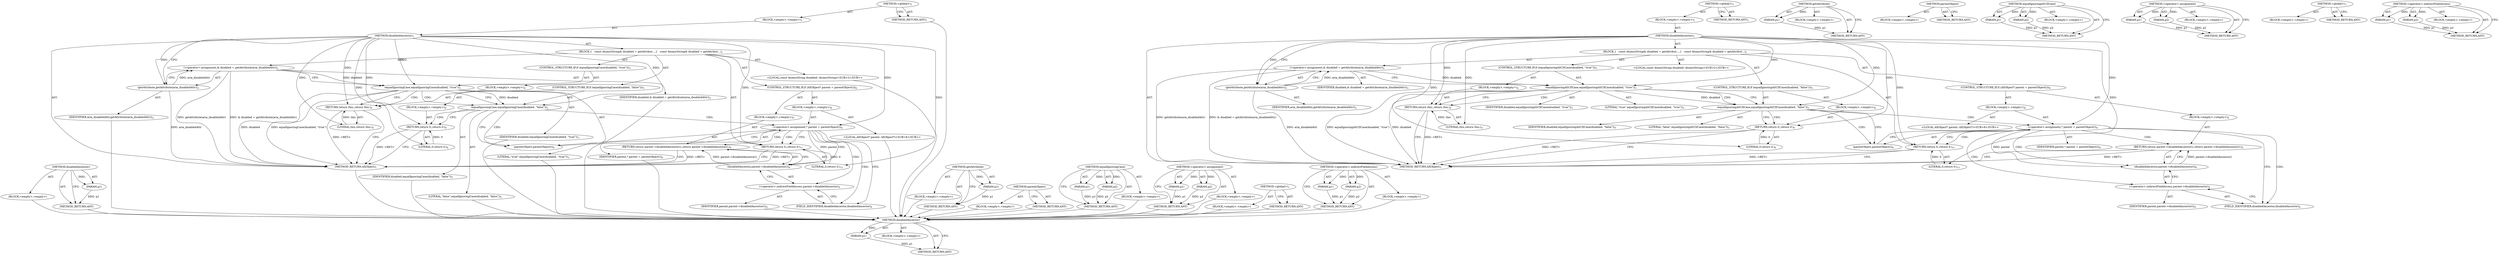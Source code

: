 digraph "&lt;operator&gt;.indirectFieldAccess" {
vulnerable_87 [label=<(METHOD,disabledAncestor)>];
vulnerable_88 [label=<(PARAM,p1)>];
vulnerable_89 [label=<(BLOCK,&lt;empty&gt;,&lt;empty&gt;)>];
vulnerable_90 [label=<(METHOD_RETURN,ANY)>];
vulnerable_6 [label=<(METHOD,&lt;global&gt;)<SUB>1</SUB>>];
vulnerable_7 [label=<(BLOCK,&lt;empty&gt;,&lt;empty&gt;)<SUB>1</SUB>>];
vulnerable_8 [label=<(METHOD,disabledAncestor)<SUB>1</SUB>>];
vulnerable_9 [label=<(BLOCK,{
   const AtomicString&amp; disabled = getAttribut...,{
   const AtomicString&amp; disabled = getAttribut...)<SUB>1</SUB>>];
vulnerable_10 [label="<(LOCAL,const AtomicString disabled: AtomicString)<SUB>2</SUB>>"];
vulnerable_11 [label=<(&lt;operator&gt;.assignment,&amp; disabled = getAttribute(aria_disabledAttr))<SUB>2</SUB>>];
vulnerable_12 [label=<(IDENTIFIER,disabled,&amp; disabled = getAttribute(aria_disabledAttr))<SUB>2</SUB>>];
vulnerable_13 [label=<(getAttribute,getAttribute(aria_disabledAttr))<SUB>2</SUB>>];
vulnerable_14 [label=<(IDENTIFIER,aria_disabledAttr,getAttribute(aria_disabledAttr))<SUB>2</SUB>>];
vulnerable_15 [label=<(CONTROL_STRUCTURE,IF,if (equalIgnoringCase(disabled, &quot;true&quot;)))<SUB>3</SUB>>];
vulnerable_16 [label=<(equalIgnoringCase,equalIgnoringCase(disabled, &quot;true&quot;))<SUB>3</SUB>>];
vulnerable_17 [label=<(IDENTIFIER,disabled,equalIgnoringCase(disabled, &quot;true&quot;))<SUB>3</SUB>>];
vulnerable_18 [label=<(LITERAL,&quot;true&quot;,equalIgnoringCase(disabled, &quot;true&quot;))<SUB>3</SUB>>];
vulnerable_19 [label=<(BLOCK,&lt;empty&gt;,&lt;empty&gt;)<SUB>4</SUB>>];
vulnerable_20 [label=<(RETURN,return this;,return this;)<SUB>4</SUB>>];
vulnerable_21 [label=<(LITERAL,this,return this;)<SUB>4</SUB>>];
vulnerable_22 [label=<(CONTROL_STRUCTURE,IF,if (equalIgnoringCase(disabled, &quot;false&quot;)))<SUB>5</SUB>>];
vulnerable_23 [label=<(equalIgnoringCase,equalIgnoringCase(disabled, &quot;false&quot;))<SUB>5</SUB>>];
vulnerable_24 [label=<(IDENTIFIER,disabled,equalIgnoringCase(disabled, &quot;false&quot;))<SUB>5</SUB>>];
vulnerable_25 [label=<(LITERAL,&quot;false&quot;,equalIgnoringCase(disabled, &quot;false&quot;))<SUB>5</SUB>>];
vulnerable_26 [label=<(BLOCK,&lt;empty&gt;,&lt;empty&gt;)<SUB>6</SUB>>];
vulnerable_27 [label=<(RETURN,return 0;,return 0;)<SUB>6</SUB>>];
vulnerable_28 [label=<(LITERAL,0,return 0;)<SUB>6</SUB>>];
vulnerable_29 [label=<(CONTROL_STRUCTURE,IF,if (AXObject* parent = parentObject()))<SUB>8</SUB>>];
vulnerable_30 [label=<(BLOCK,&lt;empty&gt;,&lt;empty&gt;)<SUB>8</SUB>>];
vulnerable_31 [label="<(LOCAL,AXObject* parent: AXObject*)<SUB>8</SUB>>"];
vulnerable_32 [label=<(&lt;operator&gt;.assignment,* parent = parentObject())<SUB>8</SUB>>];
vulnerable_33 [label=<(IDENTIFIER,parent,* parent = parentObject())<SUB>8</SUB>>];
vulnerable_34 [label=<(parentObject,parentObject())<SUB>8</SUB>>];
vulnerable_35 [label=<(BLOCK,&lt;empty&gt;,&lt;empty&gt;)<SUB>9</SUB>>];
vulnerable_36 [label=<(RETURN,return parent-&gt;disabledAncestor();,return parent-&gt;disabledAncestor();)<SUB>9</SUB>>];
vulnerable_37 [label=<(disabledAncestor,parent-&gt;disabledAncestor())<SUB>9</SUB>>];
vulnerable_38 [label=<(&lt;operator&gt;.indirectFieldAccess,parent-&gt;disabledAncestor)<SUB>9</SUB>>];
vulnerable_39 [label=<(IDENTIFIER,parent,parent-&gt;disabledAncestor())<SUB>9</SUB>>];
vulnerable_40 [label=<(FIELD_IDENTIFIER,disabledAncestor,disabledAncestor)<SUB>9</SUB>>];
vulnerable_41 [label=<(RETURN,return 0;,return 0;)<SUB>11</SUB>>];
vulnerable_42 [label=<(LITERAL,0,return 0;)<SUB>11</SUB>>];
vulnerable_43 [label=<(METHOD_RETURN,AXObject)<SUB>1</SUB>>];
vulnerable_45 [label=<(METHOD_RETURN,ANY)<SUB>1</SUB>>];
vulnerable_75 [label=<(METHOD,getAttribute)>];
vulnerable_76 [label=<(PARAM,p1)>];
vulnerable_77 [label=<(BLOCK,&lt;empty&gt;,&lt;empty&gt;)>];
vulnerable_78 [label=<(METHOD_RETURN,ANY)>];
vulnerable_84 [label=<(METHOD,parentObject)>];
vulnerable_85 [label=<(BLOCK,&lt;empty&gt;,&lt;empty&gt;)>];
vulnerable_86 [label=<(METHOD_RETURN,ANY)>];
vulnerable_79 [label=<(METHOD,equalIgnoringCase)>];
vulnerable_80 [label=<(PARAM,p1)>];
vulnerable_81 [label=<(PARAM,p2)>];
vulnerable_82 [label=<(BLOCK,&lt;empty&gt;,&lt;empty&gt;)>];
vulnerable_83 [label=<(METHOD_RETURN,ANY)>];
vulnerable_70 [label=<(METHOD,&lt;operator&gt;.assignment)>];
vulnerable_71 [label=<(PARAM,p1)>];
vulnerable_72 [label=<(PARAM,p2)>];
vulnerable_73 [label=<(BLOCK,&lt;empty&gt;,&lt;empty&gt;)>];
vulnerable_74 [label=<(METHOD_RETURN,ANY)>];
vulnerable_64 [label=<(METHOD,&lt;global&gt;)<SUB>1</SUB>>];
vulnerable_65 [label=<(BLOCK,&lt;empty&gt;,&lt;empty&gt;)>];
vulnerable_66 [label=<(METHOD_RETURN,ANY)>];
vulnerable_91 [label=<(METHOD,&lt;operator&gt;.indirectFieldAccess)>];
vulnerable_92 [label=<(PARAM,p1)>];
vulnerable_93 [label=<(PARAM,p2)>];
vulnerable_94 [label=<(BLOCK,&lt;empty&gt;,&lt;empty&gt;)>];
vulnerable_95 [label=<(METHOD_RETURN,ANY)>];
fixed_87 [label=<(METHOD,disabledAncestor)>];
fixed_88 [label=<(PARAM,p1)>];
fixed_89 [label=<(BLOCK,&lt;empty&gt;,&lt;empty&gt;)>];
fixed_90 [label=<(METHOD_RETURN,ANY)>];
fixed_6 [label=<(METHOD,&lt;global&gt;)<SUB>1</SUB>>];
fixed_7 [label=<(BLOCK,&lt;empty&gt;,&lt;empty&gt;)<SUB>1</SUB>>];
fixed_8 [label=<(METHOD,disabledAncestor)<SUB>1</SUB>>];
fixed_9 [label=<(BLOCK,{
   const AtomicString&amp; disabled = getAttribut...,{
   const AtomicString&amp; disabled = getAttribut...)<SUB>1</SUB>>];
fixed_10 [label="<(LOCAL,const AtomicString disabled: AtomicString)<SUB>2</SUB>>"];
fixed_11 [label=<(&lt;operator&gt;.assignment,&amp; disabled = getAttribute(aria_disabledAttr))<SUB>2</SUB>>];
fixed_12 [label=<(IDENTIFIER,disabled,&amp; disabled = getAttribute(aria_disabledAttr))<SUB>2</SUB>>];
fixed_13 [label=<(getAttribute,getAttribute(aria_disabledAttr))<SUB>2</SUB>>];
fixed_14 [label=<(IDENTIFIER,aria_disabledAttr,getAttribute(aria_disabledAttr))<SUB>2</SUB>>];
fixed_15 [label=<(CONTROL_STRUCTURE,IF,if (equalIgnoringASCIICase(disabled, &quot;true&quot;)))<SUB>3</SUB>>];
fixed_16 [label=<(equalIgnoringASCIICase,equalIgnoringASCIICase(disabled, &quot;true&quot;))<SUB>3</SUB>>];
fixed_17 [label=<(IDENTIFIER,disabled,equalIgnoringASCIICase(disabled, &quot;true&quot;))<SUB>3</SUB>>];
fixed_18 [label=<(LITERAL,&quot;true&quot;,equalIgnoringASCIICase(disabled, &quot;true&quot;))<SUB>3</SUB>>];
fixed_19 [label=<(BLOCK,&lt;empty&gt;,&lt;empty&gt;)<SUB>4</SUB>>];
fixed_20 [label=<(RETURN,return this;,return this;)<SUB>4</SUB>>];
fixed_21 [label=<(LITERAL,this,return this;)<SUB>4</SUB>>];
fixed_22 [label=<(CONTROL_STRUCTURE,IF,if (equalIgnoringASCIICase(disabled, &quot;false&quot;)))<SUB>5</SUB>>];
fixed_23 [label=<(equalIgnoringASCIICase,equalIgnoringASCIICase(disabled, &quot;false&quot;))<SUB>5</SUB>>];
fixed_24 [label=<(IDENTIFIER,disabled,equalIgnoringASCIICase(disabled, &quot;false&quot;))<SUB>5</SUB>>];
fixed_25 [label=<(LITERAL,&quot;false&quot;,equalIgnoringASCIICase(disabled, &quot;false&quot;))<SUB>5</SUB>>];
fixed_26 [label=<(BLOCK,&lt;empty&gt;,&lt;empty&gt;)<SUB>6</SUB>>];
fixed_27 [label=<(RETURN,return 0;,return 0;)<SUB>6</SUB>>];
fixed_28 [label=<(LITERAL,0,return 0;)<SUB>6</SUB>>];
fixed_29 [label=<(CONTROL_STRUCTURE,IF,if (AXObject* parent = parentObject()))<SUB>8</SUB>>];
fixed_30 [label=<(BLOCK,&lt;empty&gt;,&lt;empty&gt;)<SUB>8</SUB>>];
fixed_31 [label="<(LOCAL,AXObject* parent: AXObject*)<SUB>8</SUB>>"];
fixed_32 [label=<(&lt;operator&gt;.assignment,* parent = parentObject())<SUB>8</SUB>>];
fixed_33 [label=<(IDENTIFIER,parent,* parent = parentObject())<SUB>8</SUB>>];
fixed_34 [label=<(parentObject,parentObject())<SUB>8</SUB>>];
fixed_35 [label=<(BLOCK,&lt;empty&gt;,&lt;empty&gt;)<SUB>9</SUB>>];
fixed_36 [label=<(RETURN,return parent-&gt;disabledAncestor();,return parent-&gt;disabledAncestor();)<SUB>9</SUB>>];
fixed_37 [label=<(disabledAncestor,parent-&gt;disabledAncestor())<SUB>9</SUB>>];
fixed_38 [label=<(&lt;operator&gt;.indirectFieldAccess,parent-&gt;disabledAncestor)<SUB>9</SUB>>];
fixed_39 [label=<(IDENTIFIER,parent,parent-&gt;disabledAncestor())<SUB>9</SUB>>];
fixed_40 [label=<(FIELD_IDENTIFIER,disabledAncestor,disabledAncestor)<SUB>9</SUB>>];
fixed_41 [label=<(RETURN,return 0;,return 0;)<SUB>11</SUB>>];
fixed_42 [label=<(LITERAL,0,return 0;)<SUB>11</SUB>>];
fixed_43 [label=<(METHOD_RETURN,AXObject)<SUB>1</SUB>>];
fixed_45 [label=<(METHOD_RETURN,ANY)<SUB>1</SUB>>];
fixed_75 [label=<(METHOD,getAttribute)>];
fixed_76 [label=<(PARAM,p1)>];
fixed_77 [label=<(BLOCK,&lt;empty&gt;,&lt;empty&gt;)>];
fixed_78 [label=<(METHOD_RETURN,ANY)>];
fixed_84 [label=<(METHOD,parentObject)>];
fixed_85 [label=<(BLOCK,&lt;empty&gt;,&lt;empty&gt;)>];
fixed_86 [label=<(METHOD_RETURN,ANY)>];
fixed_79 [label=<(METHOD,equalIgnoringASCIICase)>];
fixed_80 [label=<(PARAM,p1)>];
fixed_81 [label=<(PARAM,p2)>];
fixed_82 [label=<(BLOCK,&lt;empty&gt;,&lt;empty&gt;)>];
fixed_83 [label=<(METHOD_RETURN,ANY)>];
fixed_70 [label=<(METHOD,&lt;operator&gt;.assignment)>];
fixed_71 [label=<(PARAM,p1)>];
fixed_72 [label=<(PARAM,p2)>];
fixed_73 [label=<(BLOCK,&lt;empty&gt;,&lt;empty&gt;)>];
fixed_74 [label=<(METHOD_RETURN,ANY)>];
fixed_64 [label=<(METHOD,&lt;global&gt;)<SUB>1</SUB>>];
fixed_65 [label=<(BLOCK,&lt;empty&gt;,&lt;empty&gt;)>];
fixed_66 [label=<(METHOD_RETURN,ANY)>];
fixed_91 [label=<(METHOD,&lt;operator&gt;.indirectFieldAccess)>];
fixed_92 [label=<(PARAM,p1)>];
fixed_93 [label=<(PARAM,p2)>];
fixed_94 [label=<(BLOCK,&lt;empty&gt;,&lt;empty&gt;)>];
fixed_95 [label=<(METHOD_RETURN,ANY)>];
vulnerable_87 -> vulnerable_88  [key=0, label="AST: "];
vulnerable_87 -> vulnerable_88  [key=1, label="DDG: "];
vulnerable_87 -> vulnerable_89  [key=0, label="AST: "];
vulnerable_87 -> vulnerable_90  [key=0, label="AST: "];
vulnerable_87 -> vulnerable_90  [key=1, label="CFG: "];
vulnerable_88 -> vulnerable_90  [key=0, label="DDG: p1"];
vulnerable_89 -> fixed_87  [key=0];
vulnerable_90 -> fixed_87  [key=0];
vulnerable_6 -> vulnerable_7  [key=0, label="AST: "];
vulnerable_6 -> vulnerable_45  [key=0, label="AST: "];
vulnerable_6 -> vulnerable_45  [key=1, label="CFG: "];
vulnerable_7 -> vulnerable_8  [key=0, label="AST: "];
vulnerable_8 -> vulnerable_9  [key=0, label="AST: "];
vulnerable_8 -> vulnerable_43  [key=0, label="AST: "];
vulnerable_8 -> vulnerable_13  [key=0, label="CFG: "];
vulnerable_8 -> vulnerable_13  [key=1, label="DDG: "];
vulnerable_8 -> vulnerable_41  [key=0, label="DDG: "];
vulnerable_8 -> vulnerable_42  [key=0, label="DDG: "];
vulnerable_8 -> vulnerable_16  [key=0, label="DDG: "];
vulnerable_8 -> vulnerable_20  [key=0, label="DDG: "];
vulnerable_8 -> vulnerable_23  [key=0, label="DDG: "];
vulnerable_8 -> vulnerable_27  [key=0, label="DDG: "];
vulnerable_8 -> vulnerable_32  [key=0, label="DDG: "];
vulnerable_8 -> vulnerable_21  [key=0, label="DDG: "];
vulnerable_8 -> vulnerable_28  [key=0, label="DDG: "];
vulnerable_9 -> vulnerable_10  [key=0, label="AST: "];
vulnerable_9 -> vulnerable_11  [key=0, label="AST: "];
vulnerable_9 -> vulnerable_15  [key=0, label="AST: "];
vulnerable_9 -> vulnerable_22  [key=0, label="AST: "];
vulnerable_9 -> vulnerable_29  [key=0, label="AST: "];
vulnerable_9 -> vulnerable_41  [key=0, label="AST: "];
vulnerable_10 -> fixed_87  [key=0];
vulnerable_11 -> vulnerable_12  [key=0, label="AST: "];
vulnerable_11 -> vulnerable_13  [key=0, label="AST: "];
vulnerable_11 -> vulnerable_16  [key=0, label="CFG: "];
vulnerable_11 -> vulnerable_16  [key=1, label="DDG: disabled"];
vulnerable_11 -> vulnerable_43  [key=0, label="DDG: getAttribute(aria_disabledAttr)"];
vulnerable_11 -> vulnerable_43  [key=1, label="DDG: &amp; disabled = getAttribute(aria_disabledAttr)"];
vulnerable_12 -> fixed_87  [key=0];
vulnerable_13 -> vulnerable_14  [key=0, label="AST: "];
vulnerable_13 -> vulnerable_11  [key=0, label="CFG: "];
vulnerable_13 -> vulnerable_11  [key=1, label="DDG: aria_disabledAttr"];
vulnerable_13 -> vulnerable_43  [key=0, label="DDG: aria_disabledAttr"];
vulnerable_14 -> fixed_87  [key=0];
vulnerable_15 -> vulnerable_16  [key=0, label="AST: "];
vulnerable_15 -> vulnerable_19  [key=0, label="AST: "];
vulnerable_16 -> vulnerable_17  [key=0, label="AST: "];
vulnerable_16 -> vulnerable_18  [key=0, label="AST: "];
vulnerable_16 -> vulnerable_20  [key=0, label="CFG: "];
vulnerable_16 -> vulnerable_20  [key=1, label="CDG: "];
vulnerable_16 -> vulnerable_23  [key=0, label="CFG: "];
vulnerable_16 -> vulnerable_23  [key=1, label="DDG: disabled"];
vulnerable_16 -> vulnerable_23  [key=2, label="CDG: "];
vulnerable_16 -> vulnerable_43  [key=0, label="DDG: disabled"];
vulnerable_16 -> vulnerable_43  [key=1, label="DDG: equalIgnoringCase(disabled, &quot;true&quot;)"];
vulnerable_17 -> fixed_87  [key=0];
vulnerable_18 -> fixed_87  [key=0];
vulnerable_19 -> vulnerable_20  [key=0, label="AST: "];
vulnerable_20 -> vulnerable_21  [key=0, label="AST: "];
vulnerable_20 -> vulnerable_43  [key=0, label="CFG: "];
vulnerable_20 -> vulnerable_43  [key=1, label="DDG: &lt;RET&gt;"];
vulnerable_21 -> vulnerable_20  [key=0, label="DDG: this"];
vulnerable_22 -> vulnerable_23  [key=0, label="AST: "];
vulnerable_22 -> vulnerable_26  [key=0, label="AST: "];
vulnerable_23 -> vulnerable_24  [key=0, label="AST: "];
vulnerable_23 -> vulnerable_25  [key=0, label="AST: "];
vulnerable_23 -> vulnerable_27  [key=0, label="CFG: "];
vulnerable_23 -> vulnerable_27  [key=1, label="CDG: "];
vulnerable_23 -> vulnerable_34  [key=0, label="CFG: "];
vulnerable_23 -> vulnerable_34  [key=1, label="CDG: "];
vulnerable_23 -> vulnerable_32  [key=0, label="CDG: "];
vulnerable_24 -> fixed_87  [key=0];
vulnerable_25 -> fixed_87  [key=0];
vulnerable_26 -> vulnerable_27  [key=0, label="AST: "];
vulnerable_27 -> vulnerable_28  [key=0, label="AST: "];
vulnerable_27 -> vulnerable_43  [key=0, label="CFG: "];
vulnerable_27 -> vulnerable_43  [key=1, label="DDG: &lt;RET&gt;"];
vulnerable_28 -> vulnerable_27  [key=0, label="DDG: 0"];
vulnerable_29 -> vulnerable_30  [key=0, label="AST: "];
vulnerable_29 -> vulnerable_35  [key=0, label="AST: "];
vulnerable_30 -> vulnerable_31  [key=0, label="AST: "];
vulnerable_30 -> vulnerable_32  [key=0, label="AST: "];
vulnerable_31 -> fixed_87  [key=0];
vulnerable_32 -> vulnerable_33  [key=0, label="AST: "];
vulnerable_32 -> vulnerable_34  [key=0, label="AST: "];
vulnerable_32 -> vulnerable_40  [key=0, label="CFG: "];
vulnerable_32 -> vulnerable_40  [key=1, label="CDG: "];
vulnerable_32 -> vulnerable_41  [key=0, label="CFG: "];
vulnerable_32 -> vulnerable_41  [key=1, label="CDG: "];
vulnerable_32 -> vulnerable_37  [key=0, label="DDG: parent"];
vulnerable_32 -> vulnerable_37  [key=1, label="CDG: "];
vulnerable_32 -> vulnerable_36  [key=0, label="CDG: "];
vulnerable_32 -> vulnerable_38  [key=0, label="CDG: "];
vulnerable_33 -> fixed_87  [key=0];
vulnerable_34 -> vulnerable_32  [key=0, label="CFG: "];
vulnerable_35 -> vulnerable_36  [key=0, label="AST: "];
vulnerable_36 -> vulnerable_37  [key=0, label="AST: "];
vulnerable_36 -> vulnerable_43  [key=0, label="CFG: "];
vulnerable_36 -> vulnerable_43  [key=1, label="DDG: &lt;RET&gt;"];
vulnerable_37 -> vulnerable_38  [key=0, label="AST: "];
vulnerable_37 -> vulnerable_36  [key=0, label="CFG: "];
vulnerable_37 -> vulnerable_36  [key=1, label="DDG: parent-&gt;disabledAncestor()"];
vulnerable_38 -> vulnerable_39  [key=0, label="AST: "];
vulnerable_38 -> vulnerable_40  [key=0, label="AST: "];
vulnerable_38 -> vulnerable_37  [key=0, label="CFG: "];
vulnerable_39 -> fixed_87  [key=0];
vulnerable_40 -> vulnerable_38  [key=0, label="CFG: "];
vulnerable_41 -> vulnerable_42  [key=0, label="AST: "];
vulnerable_41 -> vulnerable_43  [key=0, label="CFG: "];
vulnerable_41 -> vulnerable_43  [key=1, label="DDG: &lt;RET&gt;"];
vulnerable_42 -> vulnerable_41  [key=0, label="DDG: 0"];
vulnerable_43 -> fixed_87  [key=0];
vulnerable_45 -> fixed_87  [key=0];
vulnerable_75 -> vulnerable_76  [key=0, label="AST: "];
vulnerable_75 -> vulnerable_76  [key=1, label="DDG: "];
vulnerable_75 -> vulnerable_77  [key=0, label="AST: "];
vulnerable_75 -> vulnerable_78  [key=0, label="AST: "];
vulnerable_75 -> vulnerable_78  [key=1, label="CFG: "];
vulnerable_76 -> vulnerable_78  [key=0, label="DDG: p1"];
vulnerable_77 -> fixed_87  [key=0];
vulnerable_78 -> fixed_87  [key=0];
vulnerable_84 -> vulnerable_85  [key=0, label="AST: "];
vulnerable_84 -> vulnerable_86  [key=0, label="AST: "];
vulnerable_84 -> vulnerable_86  [key=1, label="CFG: "];
vulnerable_85 -> fixed_87  [key=0];
vulnerable_86 -> fixed_87  [key=0];
vulnerable_79 -> vulnerable_80  [key=0, label="AST: "];
vulnerable_79 -> vulnerable_80  [key=1, label="DDG: "];
vulnerable_79 -> vulnerable_82  [key=0, label="AST: "];
vulnerable_79 -> vulnerable_81  [key=0, label="AST: "];
vulnerable_79 -> vulnerable_81  [key=1, label="DDG: "];
vulnerable_79 -> vulnerable_83  [key=0, label="AST: "];
vulnerable_79 -> vulnerable_83  [key=1, label="CFG: "];
vulnerable_80 -> vulnerable_83  [key=0, label="DDG: p1"];
vulnerable_81 -> vulnerable_83  [key=0, label="DDG: p2"];
vulnerable_82 -> fixed_87  [key=0];
vulnerable_83 -> fixed_87  [key=0];
vulnerable_70 -> vulnerable_71  [key=0, label="AST: "];
vulnerable_70 -> vulnerable_71  [key=1, label="DDG: "];
vulnerable_70 -> vulnerable_73  [key=0, label="AST: "];
vulnerable_70 -> vulnerable_72  [key=0, label="AST: "];
vulnerable_70 -> vulnerable_72  [key=1, label="DDG: "];
vulnerable_70 -> vulnerable_74  [key=0, label="AST: "];
vulnerable_70 -> vulnerable_74  [key=1, label="CFG: "];
vulnerable_71 -> vulnerable_74  [key=0, label="DDG: p1"];
vulnerable_72 -> vulnerable_74  [key=0, label="DDG: p2"];
vulnerable_73 -> fixed_87  [key=0];
vulnerable_74 -> fixed_87  [key=0];
vulnerable_64 -> vulnerable_65  [key=0, label="AST: "];
vulnerable_64 -> vulnerable_66  [key=0, label="AST: "];
vulnerable_64 -> vulnerable_66  [key=1, label="CFG: "];
vulnerable_65 -> fixed_87  [key=0];
vulnerable_66 -> fixed_87  [key=0];
vulnerable_91 -> vulnerable_92  [key=0, label="AST: "];
vulnerable_91 -> vulnerable_92  [key=1, label="DDG: "];
vulnerable_91 -> vulnerable_94  [key=0, label="AST: "];
vulnerable_91 -> vulnerable_93  [key=0, label="AST: "];
vulnerable_91 -> vulnerable_93  [key=1, label="DDG: "];
vulnerable_91 -> vulnerable_95  [key=0, label="AST: "];
vulnerable_91 -> vulnerable_95  [key=1, label="CFG: "];
vulnerable_92 -> vulnerable_95  [key=0, label="DDG: p1"];
vulnerable_93 -> vulnerable_95  [key=0, label="DDG: p2"];
vulnerable_94 -> fixed_87  [key=0];
vulnerable_95 -> fixed_87  [key=0];
fixed_87 -> fixed_88  [key=0, label="AST: "];
fixed_87 -> fixed_88  [key=1, label="DDG: "];
fixed_87 -> fixed_89  [key=0, label="AST: "];
fixed_87 -> fixed_90  [key=0, label="AST: "];
fixed_87 -> fixed_90  [key=1, label="CFG: "];
fixed_88 -> fixed_90  [key=0, label="DDG: p1"];
fixed_6 -> fixed_7  [key=0, label="AST: "];
fixed_6 -> fixed_45  [key=0, label="AST: "];
fixed_6 -> fixed_45  [key=1, label="CFG: "];
fixed_7 -> fixed_8  [key=0, label="AST: "];
fixed_8 -> fixed_9  [key=0, label="AST: "];
fixed_8 -> fixed_43  [key=0, label="AST: "];
fixed_8 -> fixed_13  [key=0, label="CFG: "];
fixed_8 -> fixed_13  [key=1, label="DDG: "];
fixed_8 -> fixed_41  [key=0, label="DDG: "];
fixed_8 -> fixed_42  [key=0, label="DDG: "];
fixed_8 -> fixed_16  [key=0, label="DDG: "];
fixed_8 -> fixed_20  [key=0, label="DDG: "];
fixed_8 -> fixed_23  [key=0, label="DDG: "];
fixed_8 -> fixed_27  [key=0, label="DDG: "];
fixed_8 -> fixed_32  [key=0, label="DDG: "];
fixed_8 -> fixed_21  [key=0, label="DDG: "];
fixed_8 -> fixed_28  [key=0, label="DDG: "];
fixed_9 -> fixed_10  [key=0, label="AST: "];
fixed_9 -> fixed_11  [key=0, label="AST: "];
fixed_9 -> fixed_15  [key=0, label="AST: "];
fixed_9 -> fixed_22  [key=0, label="AST: "];
fixed_9 -> fixed_29  [key=0, label="AST: "];
fixed_9 -> fixed_41  [key=0, label="AST: "];
fixed_11 -> fixed_12  [key=0, label="AST: "];
fixed_11 -> fixed_13  [key=0, label="AST: "];
fixed_11 -> fixed_16  [key=0, label="CFG: "];
fixed_11 -> fixed_16  [key=1, label="DDG: disabled"];
fixed_11 -> fixed_43  [key=0, label="DDG: getAttribute(aria_disabledAttr)"];
fixed_11 -> fixed_43  [key=1, label="DDG: &amp; disabled = getAttribute(aria_disabledAttr)"];
fixed_13 -> fixed_14  [key=0, label="AST: "];
fixed_13 -> fixed_11  [key=0, label="CFG: "];
fixed_13 -> fixed_11  [key=1, label="DDG: aria_disabledAttr"];
fixed_13 -> fixed_43  [key=0, label="DDG: aria_disabledAttr"];
fixed_15 -> fixed_16  [key=0, label="AST: "];
fixed_15 -> fixed_19  [key=0, label="AST: "];
fixed_16 -> fixed_17  [key=0, label="AST: "];
fixed_16 -> fixed_18  [key=0, label="AST: "];
fixed_16 -> fixed_20  [key=0, label="CFG: "];
fixed_16 -> fixed_20  [key=1, label="CDG: "];
fixed_16 -> fixed_23  [key=0, label="CFG: "];
fixed_16 -> fixed_23  [key=1, label="DDG: disabled"];
fixed_16 -> fixed_23  [key=2, label="CDG: "];
fixed_16 -> fixed_43  [key=0, label="DDG: disabled"];
fixed_16 -> fixed_43  [key=1, label="DDG: equalIgnoringASCIICase(disabled, &quot;true&quot;)"];
fixed_19 -> fixed_20  [key=0, label="AST: "];
fixed_20 -> fixed_21  [key=0, label="AST: "];
fixed_20 -> fixed_43  [key=0, label="CFG: "];
fixed_20 -> fixed_43  [key=1, label="DDG: &lt;RET&gt;"];
fixed_21 -> fixed_20  [key=0, label="DDG: this"];
fixed_22 -> fixed_23  [key=0, label="AST: "];
fixed_22 -> fixed_26  [key=0, label="AST: "];
fixed_23 -> fixed_24  [key=0, label="AST: "];
fixed_23 -> fixed_25  [key=0, label="AST: "];
fixed_23 -> fixed_27  [key=0, label="CFG: "];
fixed_23 -> fixed_27  [key=1, label="CDG: "];
fixed_23 -> fixed_34  [key=0, label="CFG: "];
fixed_23 -> fixed_34  [key=1, label="CDG: "];
fixed_23 -> fixed_32  [key=0, label="CDG: "];
fixed_26 -> fixed_27  [key=0, label="AST: "];
fixed_27 -> fixed_28  [key=0, label="AST: "];
fixed_27 -> fixed_43  [key=0, label="CFG: "];
fixed_27 -> fixed_43  [key=1, label="DDG: &lt;RET&gt;"];
fixed_28 -> fixed_27  [key=0, label="DDG: 0"];
fixed_29 -> fixed_30  [key=0, label="AST: "];
fixed_29 -> fixed_35  [key=0, label="AST: "];
fixed_30 -> fixed_31  [key=0, label="AST: "];
fixed_30 -> fixed_32  [key=0, label="AST: "];
fixed_32 -> fixed_33  [key=0, label="AST: "];
fixed_32 -> fixed_34  [key=0, label="AST: "];
fixed_32 -> fixed_40  [key=0, label="CFG: "];
fixed_32 -> fixed_40  [key=1, label="CDG: "];
fixed_32 -> fixed_41  [key=0, label="CFG: "];
fixed_32 -> fixed_41  [key=1, label="CDG: "];
fixed_32 -> fixed_37  [key=0, label="DDG: parent"];
fixed_32 -> fixed_37  [key=1, label="CDG: "];
fixed_32 -> fixed_36  [key=0, label="CDG: "];
fixed_32 -> fixed_38  [key=0, label="CDG: "];
fixed_34 -> fixed_32  [key=0, label="CFG: "];
fixed_35 -> fixed_36  [key=0, label="AST: "];
fixed_36 -> fixed_37  [key=0, label="AST: "];
fixed_36 -> fixed_43  [key=0, label="CFG: "];
fixed_36 -> fixed_43  [key=1, label="DDG: &lt;RET&gt;"];
fixed_37 -> fixed_38  [key=0, label="AST: "];
fixed_37 -> fixed_36  [key=0, label="CFG: "];
fixed_37 -> fixed_36  [key=1, label="DDG: parent-&gt;disabledAncestor()"];
fixed_38 -> fixed_39  [key=0, label="AST: "];
fixed_38 -> fixed_40  [key=0, label="AST: "];
fixed_38 -> fixed_37  [key=0, label="CFG: "];
fixed_40 -> fixed_38  [key=0, label="CFG: "];
fixed_41 -> fixed_42  [key=0, label="AST: "];
fixed_41 -> fixed_43  [key=0, label="CFG: "];
fixed_41 -> fixed_43  [key=1, label="DDG: &lt;RET&gt;"];
fixed_42 -> fixed_41  [key=0, label="DDG: 0"];
fixed_75 -> fixed_76  [key=0, label="AST: "];
fixed_75 -> fixed_76  [key=1, label="DDG: "];
fixed_75 -> fixed_77  [key=0, label="AST: "];
fixed_75 -> fixed_78  [key=0, label="AST: "];
fixed_75 -> fixed_78  [key=1, label="CFG: "];
fixed_76 -> fixed_78  [key=0, label="DDG: p1"];
fixed_84 -> fixed_85  [key=0, label="AST: "];
fixed_84 -> fixed_86  [key=0, label="AST: "];
fixed_84 -> fixed_86  [key=1, label="CFG: "];
fixed_79 -> fixed_80  [key=0, label="AST: "];
fixed_79 -> fixed_80  [key=1, label="DDG: "];
fixed_79 -> fixed_82  [key=0, label="AST: "];
fixed_79 -> fixed_81  [key=0, label="AST: "];
fixed_79 -> fixed_81  [key=1, label="DDG: "];
fixed_79 -> fixed_83  [key=0, label="AST: "];
fixed_79 -> fixed_83  [key=1, label="CFG: "];
fixed_80 -> fixed_83  [key=0, label="DDG: p1"];
fixed_81 -> fixed_83  [key=0, label="DDG: p2"];
fixed_70 -> fixed_71  [key=0, label="AST: "];
fixed_70 -> fixed_71  [key=1, label="DDG: "];
fixed_70 -> fixed_73  [key=0, label="AST: "];
fixed_70 -> fixed_72  [key=0, label="AST: "];
fixed_70 -> fixed_72  [key=1, label="DDG: "];
fixed_70 -> fixed_74  [key=0, label="AST: "];
fixed_70 -> fixed_74  [key=1, label="CFG: "];
fixed_71 -> fixed_74  [key=0, label="DDG: p1"];
fixed_72 -> fixed_74  [key=0, label="DDG: p2"];
fixed_64 -> fixed_65  [key=0, label="AST: "];
fixed_64 -> fixed_66  [key=0, label="AST: "];
fixed_64 -> fixed_66  [key=1, label="CFG: "];
fixed_91 -> fixed_92  [key=0, label="AST: "];
fixed_91 -> fixed_92  [key=1, label="DDG: "];
fixed_91 -> fixed_94  [key=0, label="AST: "];
fixed_91 -> fixed_93  [key=0, label="AST: "];
fixed_91 -> fixed_93  [key=1, label="DDG: "];
fixed_91 -> fixed_95  [key=0, label="AST: "];
fixed_91 -> fixed_95  [key=1, label="CFG: "];
fixed_92 -> fixed_95  [key=0, label="DDG: p1"];
fixed_93 -> fixed_95  [key=0, label="DDG: p2"];
}
